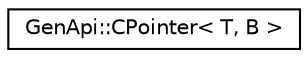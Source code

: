 digraph "Graphical Class Hierarchy"
{
  edge [fontname="Helvetica",fontsize="10",labelfontname="Helvetica",labelfontsize="10"];
  node [fontname="Helvetica",fontsize="10",shape=record];
  rankdir="LR";
  Node1 [label="GenApi::CPointer\< T, B \>",height=0.2,width=0.4,color="black", fillcolor="white", style="filled",URL="$class_gen_api_1_1_c_pointer.html",tooltip="Encapsulates a GenApi pointer dealing with the dynamic_cast automatically. "];
}
